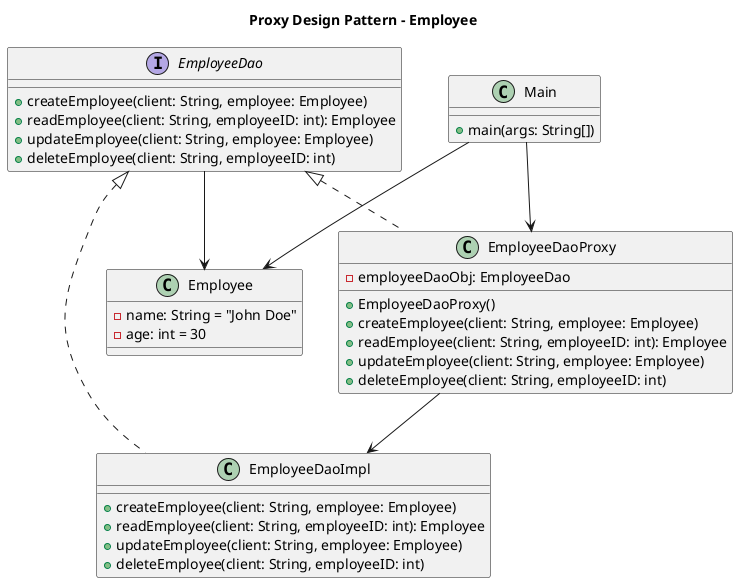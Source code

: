 @startuml Proxy

title Proxy Design Pattern - Employee
' Interfaces
interface EmployeeDao {
    +createEmployee(client: String, employee: Employee)
    +readEmployee(client: String, employeeID: int): Employee
    +updateEmployee(client: String, employee: Employee)
    +deleteEmployee(client: String, employeeID: int)
}

' Concrete Implementation
class EmployeeDaoImpl {
    +createEmployee(client: String, employee: Employee)
    +readEmployee(client: String, employeeID: int): Employee
    +updateEmployee(client: String, employee: Employee)
    +deleteEmployee(client: String, employeeID: int)
}

' Proxy Implementation
class EmployeeDaoProxy {
    -employeeDaoObj: EmployeeDao
    +EmployeeDaoProxy()
    +createEmployee(client: String, employee: Employee)
    +readEmployee(client: String, employeeID: int): Employee
    +updateEmployee(client: String, employee: Employee)
    +deleteEmployee(client: String, employeeID: int)
}

' POJO class
class Employee {
    -name: String = "John Doe"
    -age: int = 30
}

' Main driver class
class Main {
    +main(args: String[])
}

' Relationships
EmployeeDao <|.. EmployeeDaoImpl
EmployeeDao <|.. EmployeeDaoProxy

EmployeeDaoProxy --> EmployeeDaoImpl
EmployeeDao --> Employee

Main --> EmployeeDaoProxy
Main --> Employee

@enduml
